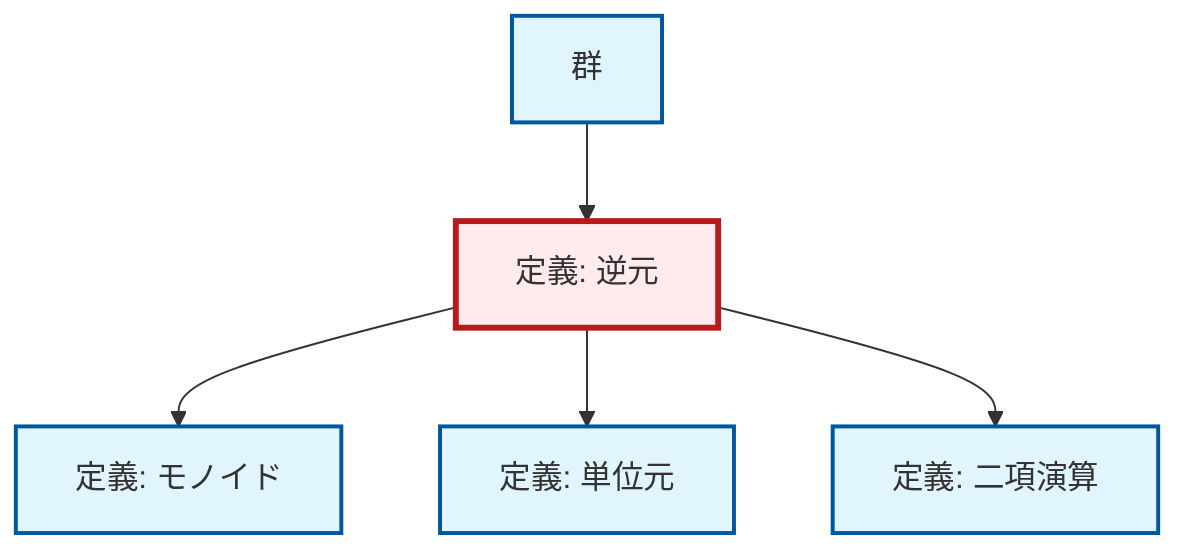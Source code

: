 graph TD
    classDef definition fill:#e1f5fe,stroke:#01579b,stroke-width:2px
    classDef theorem fill:#f3e5f5,stroke:#4a148c,stroke-width:2px
    classDef axiom fill:#fff3e0,stroke:#e65100,stroke-width:2px
    classDef example fill:#e8f5e9,stroke:#1b5e20,stroke-width:2px
    classDef current fill:#ffebee,stroke:#b71c1c,stroke-width:3px
    def-monoid["定義: モノイド"]:::definition
    def-identity-element["定義: 単位元"]:::definition
    def-group["群"]:::definition
    def-inverse-element["定義: 逆元"]:::definition
    def-binary-operation["定義: 二項演算"]:::definition
    def-inverse-element --> def-monoid
    def-group --> def-inverse-element
    def-inverse-element --> def-identity-element
    def-inverse-element --> def-binary-operation
    class def-inverse-element current